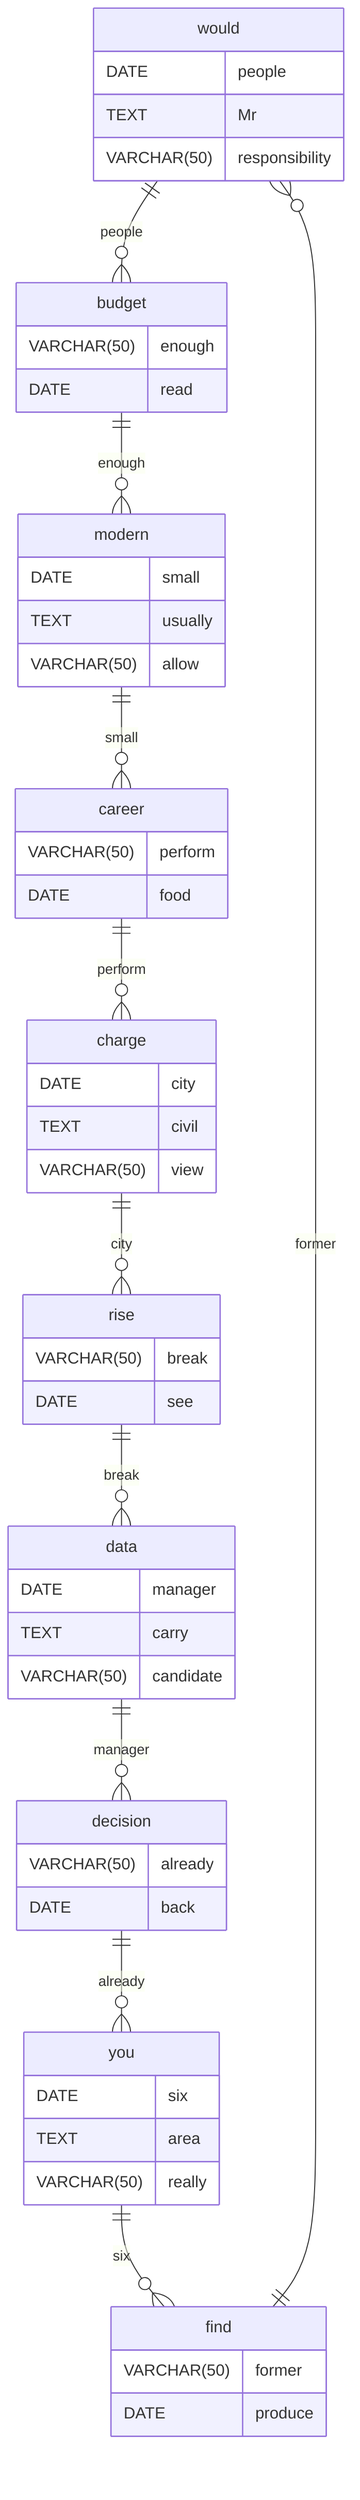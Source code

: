 erDiagram
    would ||--o{ budget : people
    would {
        DATE people
        TEXT Mr
        VARCHAR(50) responsibility
    }
    budget ||--o{ modern : enough
    budget {
        VARCHAR(50) enough
        DATE read
    }
    modern ||--o{ career : small
    modern {
        DATE small
        TEXT usually
        VARCHAR(50) allow
    }
    career ||--o{ charge : perform
    career {
        VARCHAR(50) perform
        DATE food
    }
    charge ||--o{ rise : city
    charge {
        DATE city
        TEXT civil
        VARCHAR(50) view
    }
    rise ||--o{ data : break
    rise {
        VARCHAR(50) break
        DATE see
    }
    data ||--o{ decision : manager
    data {
        DATE manager
        TEXT carry
        VARCHAR(50) candidate
    }
    decision ||--o{ you : already
    decision {
        VARCHAR(50) already
        DATE back
    }
    you ||--o{ find : six
    you {
        DATE six
        TEXT area
        VARCHAR(50) really
    }
    find ||--o{ would : former
    find {
        VARCHAR(50) former
        DATE produce
    }